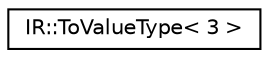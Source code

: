 digraph "Graphical Class Hierarchy"
{
  edge [fontname="Helvetica",fontsize="10",labelfontname="Helvetica",labelfontsize="10"];
  node [fontname="Helvetica",fontsize="10",shape=record];
  rankdir="LR";
  Node0 [label="IR::ToValueType\< 3 \>",height=0.2,width=0.4,color="black", fillcolor="white", style="filled",URL="$struct_i_r_1_1_to_value_type_3_013_01_4.html"];
}
